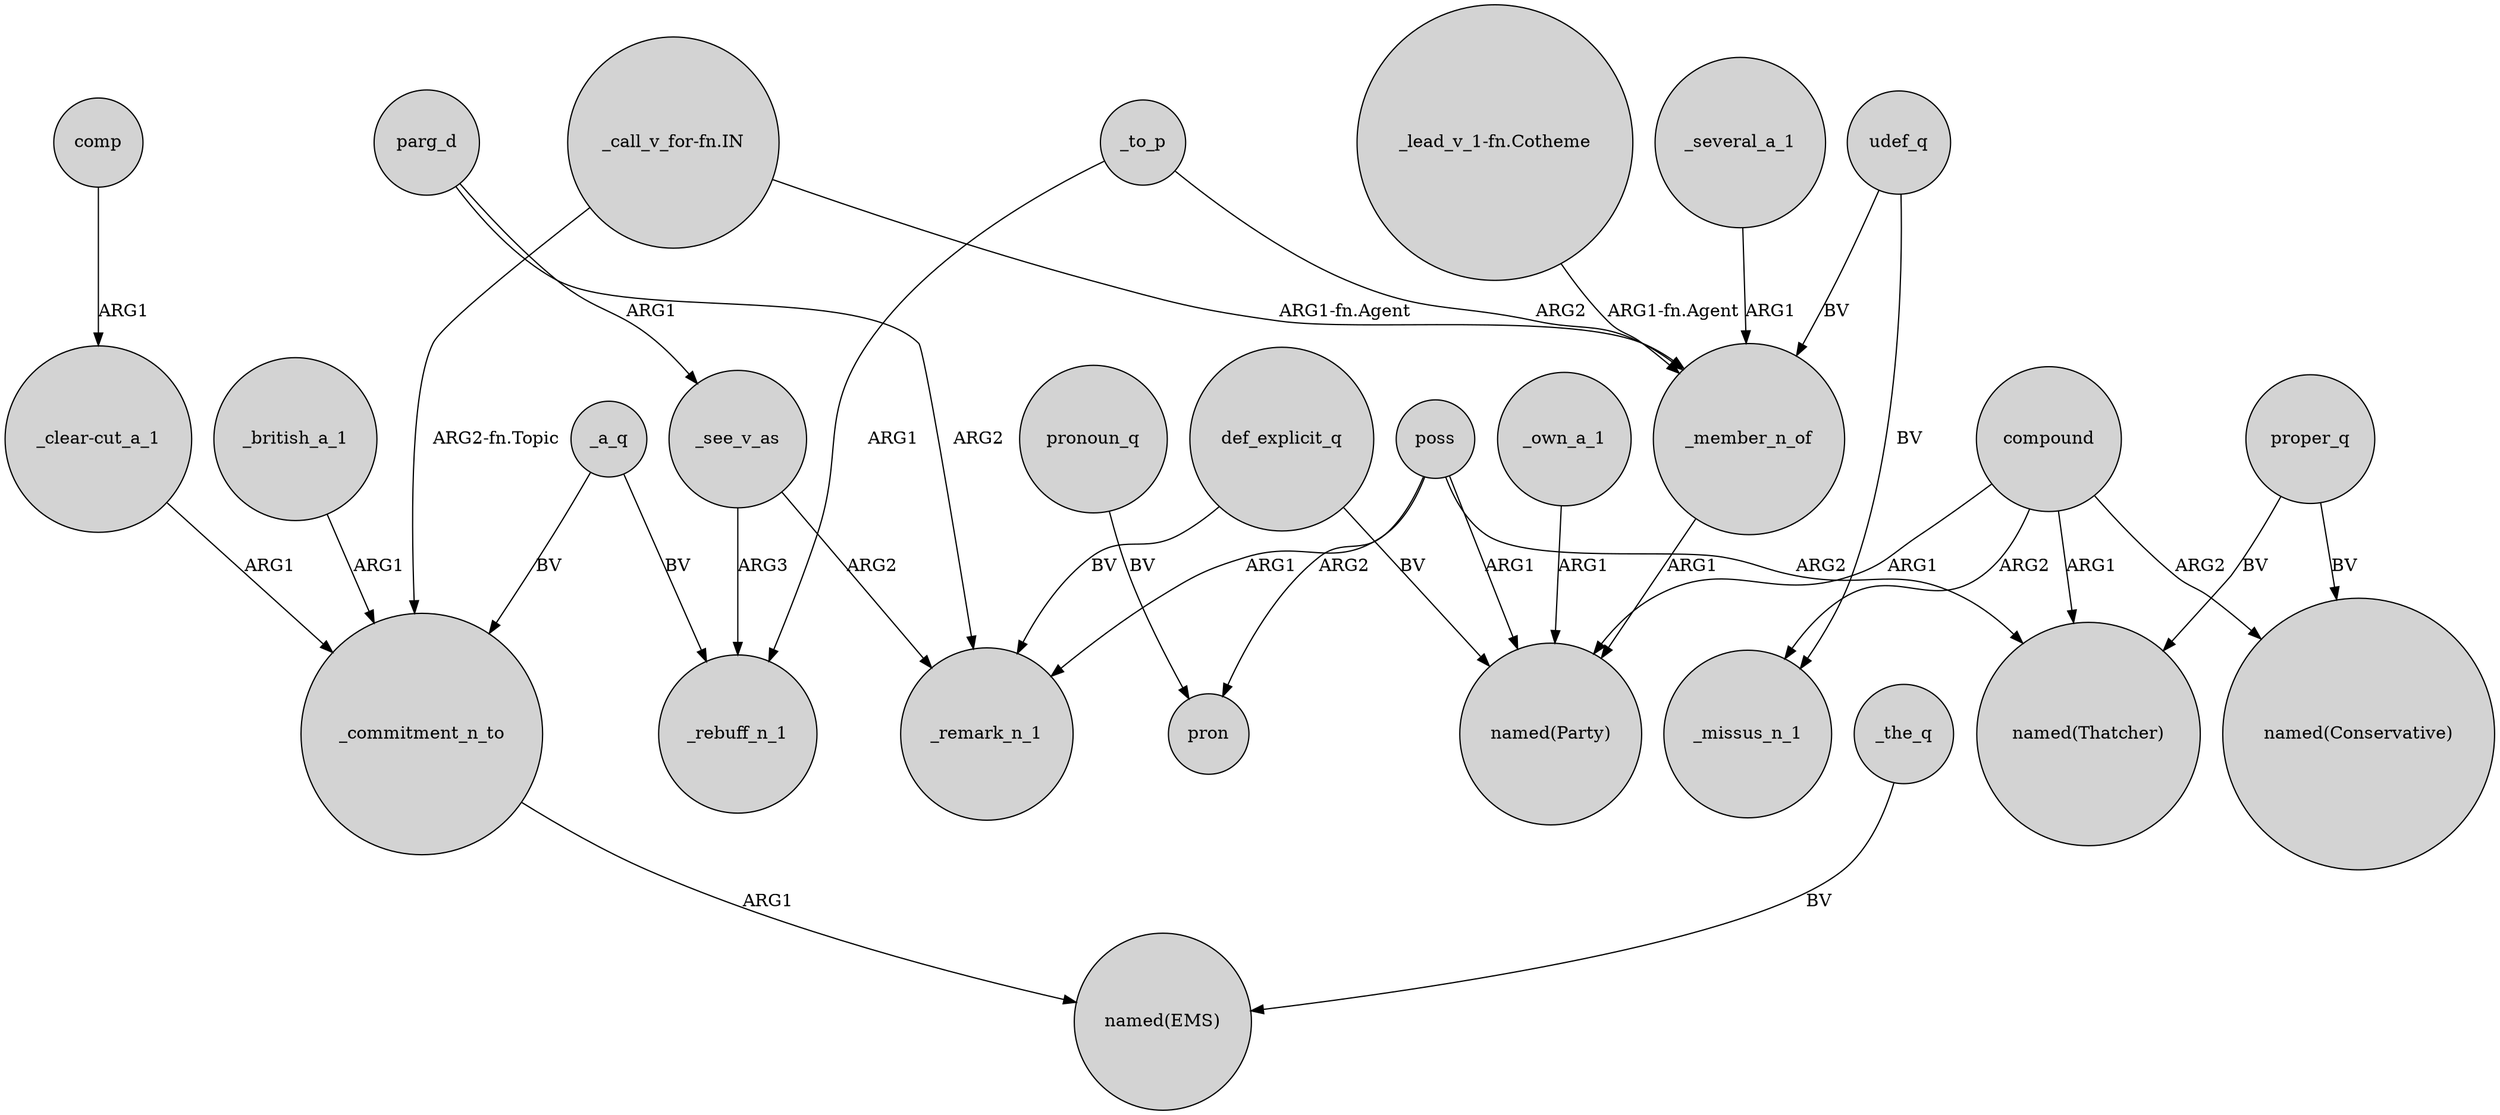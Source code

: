 digraph {
	node [shape=circle style=filled]
	_a_q -> _rebuff_n_1 [label=BV]
	poss -> _remark_n_1 [label=ARG1]
	_see_v_as -> _remark_n_1 [label=ARG2]
	poss -> pron [label=ARG2]
	_own_a_1 -> "named(Party)" [label=ARG1]
	parg_d -> _see_v_as [label=ARG1]
	poss -> "named(Party)" [label=ARG1]
	"_call_v_for-fn.IN" -> _member_n_of [label="ARG1-fn.Agent"]
	compound -> "named(Conservative)" [label=ARG2]
	_the_q -> "named(EMS)" [label=BV]
	_to_p -> _rebuff_n_1 [label=ARG1]
	compound -> _missus_n_1 [label=ARG2]
	_member_n_of -> "named(Party)" [label=ARG1]
	udef_q -> _missus_n_1 [label=BV]
	"_call_v_for-fn.IN" -> _commitment_n_to [label="ARG2-fn.Topic"]
	_see_v_as -> _rebuff_n_1 [label=ARG3]
	_a_q -> _commitment_n_to [label=BV]
	compound -> "named(Thatcher)" [label=ARG1]
	pronoun_q -> pron [label=BV]
	compound -> "named(Party)" [label=ARG1]
	_commitment_n_to -> "named(EMS)" [label=ARG1]
	"_lead_v_1-fn.Cotheme" -> _member_n_of [label="ARG1-fn.Agent"]
	_several_a_1 -> _member_n_of [label=ARG1]
	udef_q -> _member_n_of [label=BV]
	parg_d -> _remark_n_1 [label=ARG2]
	comp -> "_clear-cut_a_1" [label=ARG1]
	"_clear-cut_a_1" -> _commitment_n_to [label=ARG1]
	proper_q -> "named(Conservative)" [label=BV]
	_to_p -> _member_n_of [label=ARG2]
	def_explicit_q -> "named(Party)" [label=BV]
	def_explicit_q -> _remark_n_1 [label=BV]
	poss -> "named(Thatcher)" [label=ARG2]
	proper_q -> "named(Thatcher)" [label=BV]
	_british_a_1 -> _commitment_n_to [label=ARG1]
}
